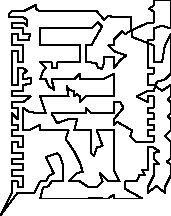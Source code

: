 unitsize(0.001cm);
// 53124.7
draw((200,400)--(0,0));
draw((0,0)--(300,400));
draw((300,400)--(400,400));
draw((400,400)--(600,400));
draw((600,400)--(700,600));
draw((700,600)--(800,600));
draw((800,600)--(850,700));
draw((850,700)--(939,740));
draw((939,740)--(800,1030));
draw((800,1030)--(1000,1100));
draw((1000,1100)--(1050,1050));
draw((1050,1050)--(1100,900));
draw((1100,900)--(1100,700));
draw((1100,700)--(1100,600));
draw((1100,600)--(1000,600));
draw((1000,600)--(900,600));
draw((900,600)--(850,520));
draw((850,520)--(750,490));
draw((750,490)--(700,300));
draw((700,300)--(800,300));
draw((800,300)--(900,300));
draw((900,300)--(1000,300));
draw((1000,300)--(1100,300));
draw((1100,300)--(1200,300));
draw((1200,300)--(1300,300));
draw((1300,300)--(1400,300));
draw((1400,300)--(1550,300));
draw((1550,300)--(1710,310));
draw((1710,310)--(1800,300));
draw((1800,300)--(1900,300));
draw((1900,300)--(2000,370));
draw((2000,370)--(2000,300));
draw((2000,300)--(2100,300));
draw((2100,300)--(2200,300));
draw((2200,300)--(2300,300));
draw((2300,300)--(2400,300));
draw((2400,300)--(2500,300));
draw((2500,300)--(2200,469));
draw((2200,469)--(2200,600));
draw((2200,600)--(2300,600));
draw((2300,600)--(2400,600));
draw((2400,600)--(2450,710));
draw((2450,710)--(2550,710));
draw((2550,710)--(2500,800));
draw((2500,800)--(2600,800));
draw((2600,800)--(2600,900));
draw((2600,900)--(2600,1000));
draw((2600,1000)--(2600,1100));
draw((2600,1100)--(2600,1200));
draw((2600,1200)--(2700,1200));
draw((2700,1200)--(2800,1130));
draw((2800,1130)--(2700,1100));
draw((2700,1100)--(2700,1000));
draw((2700,1000)--(2800,900));
draw((2800,900)--(2700,900));
draw((2700,900)--(2700,800));
draw((2700,800)--(2700,700));
draw((2700,700)--(2600,500));
draw((2600,500)--(2600,400));
draw((2600,400)--(2750,520));
draw((2750,520)--(2900,400));
draw((2900,400)--(2900,500));
draw((2900,500)--(3000,700));
draw((3000,700)--(3000,800));
draw((3000,800)--(3000,900));
draw((3000,900)--(2930,950));
draw((2930,950)--(3000,1000));
draw((3000,1000)--(3000,1100));
draw((3000,1100)--(3000,1200));
draw((3000,1200)--(3000,1300));
draw((3000,1300)--(2900,1400));
draw((2900,1400)--(3000,1500));
draw((3000,1500)--(3000,1600));
draw((3000,1600)--(3000,1700));
draw((3000,1700)--(2950,1750));
draw((2950,1750)--(3000,1800));
draw((3000,1800)--(3000,1900));
draw((3000,1900)--(3000,2000));
draw((3000,2000)--(2950,2050));
draw((2950,2050)--(3000,2100));
draw((3000,2100)--(3000,2200));
draw((3000,2200)--(3000,2300));
draw((3000,2300)--(2850,2200));
draw((2850,2200)--(2700,2300));
draw((2700,2300)--(2600,2300));
draw((2600,2300)--(2600,2400));
draw((2600,2400)--(2600,2500));
draw((2600,2500)--(2700,2500));
draw((2700,2500)--(2700,2600));
draw((2700,2600)--(2600,2600));
draw((2600,2600)--(2600,2700));
draw((2600,2700)--(2600,2800));
draw((2600,2800)--(2600,2900));
draw((2600,2900)--(2600,3000));
draw((2600,3000)--(2600,3100));
draw((2600,3100)--(2700,3100));
draw((2700,3100)--(2700,3200));
draw((2700,3200)--(2700,3300));
draw((2700,3300)--(2850,3350));
draw((2850,3350)--(3000,3300));
draw((3000,3300)--(3000,3400));
draw((3000,3400)--(3000,3500));
draw((3000,3500)--(3000,3600));
draw((3000,3600)--(3000,3700));
draw((3000,3700)--(3000,3800));
draw((3000,3800)--(2700,3800));
draw((2700,3800)--(2700,3700));
draw((2700,3700)--(2620,3650));
draw((2620,3650)--(2700,3600));
draw((2700,3600)--(2700,3500));
draw((2700,3500)--(2700,3400));
draw((2700,3400)--(2600,3400));
draw((2600,3400)--(2280,3250));
draw((2280,3250)--(2200,3200));
draw((2200,3200)--(2150,3250));
draw((2150,3250)--(2100,3200));
draw((2100,3200)--(2050,3150));
draw((2050,3150)--(2000,3100));
draw((2000,3100)--(2000,3000));
draw((2000,3000)--(1900,3000));
draw((1900,3000)--(2000,2900));
draw((2000,2900)--(2220,2820));
draw((2220,2820)--(2120,2750));
draw((2120,2750)--(2000,2600));
draw((2000,2600)--(2000,2700));
draw((2000,2700)--(2000,2800));
draw((2000,2800)--(1829,2800));
draw((1829,2800)--(1829,2700));
draw((1829,2700)--(1790,2580));
draw((1790,2580)--(1720,2610));
draw((1720,2610)--(1690,2680));
draw((1690,2680)--(1600,2700));
draw((1600,2700)--(1500,2700));
draw((1500,2700)--(1500,2800));
draw((1500,2800)--(1500,2860));
draw((1500,2860)--(1500,3000));
draw((1500,3000)--(1600,3000));
draw((1600,3000)--(1790,3330));
draw((1790,3330)--(1720,3409));
draw((1720,3409)--(1600,3300));
draw((1600,3300)--(1500,3300));
draw((1500,3300)--(1400,3300));
draw((1400,3300)--(1300,3300));
draw((1300,3300)--(1200,3300));
draw((1200,3300)--(1100,3300));
draw((1100,3300)--(1000,3300));
draw((1000,3300)--(900,3300));
draw((900,3300)--(800,3300));
draw((800,3300)--(700,3300));
draw((700,3300)--(700,3000));
draw((700,3000)--(800,3000));
draw((800,3000)--(900,3000));
draw((900,3000)--(1000,3000));
draw((1000,3000)--(1100,3000));
draw((1100,3000)--(1200,3000));
draw((1200,3000)--(1300,3000));
draw((1300,3000)--(1400,3000));
draw((1400,3000)--(1400,2900));
draw((1400,2900)--(1400,2820));
draw((1400,2820)--(1400,2700));
draw((1400,2700)--(1300,2700));
draw((1300,2700)--(1200,2700));
draw((1200,2700)--(1100,2700));
draw((1100,2700)--(1000,2700));
draw((1000,2700)--(1000,2600));
draw((1000,2600)--(910,2600));
draw((910,2600)--(900,2700));
draw((900,2700)--(800,2700));
draw((800,2700)--(700,2700));
draw((700,2700)--(800,2600));
draw((800,2600)--(750,2550));
draw((750,2550)--(700,2400));
draw((700,2400)--(800,2400));
draw((800,2400)--(850,2280));
draw((850,2280)--(950,2220));
draw((950,2220)--(900,2400));
draw((900,2400)--(1000,2400));
draw((1000,2400)--(1100,2400));
draw((1100,2400)--(1200,2400));
draw((1200,2400)--(1300,2400));
draw((1300,2400)--(1400,2500));
draw((1400,2500)--(1400,2400));
draw((1400,2400)--(1500,2400));
draw((1500,2400)--(1600,2400));
draw((1600,2400)--(1700,2400));
draw((1700,2400)--(1800,2400));
draw((1800,2400)--(2000,2500));
draw((2000,2500)--(2000,2400));
draw((2000,2400)--(2000,2300));
draw((2000,2300)--(2000,2200));
draw((2000,2200)--(2000,2100));
draw((2000,2100)--(1800,2100));
draw((1800,2100)--(1700,2100));
draw((1700,2100)--(1600,2100));
draw((1600,2100)--(1500,2100));
draw((1500,2100)--(1400,2000));
draw((1400,2000)--(1400,2100));
draw((1400,2100)--(1350,2140));
draw((1350,2140)--(1300,2100));
draw((1300,2100)--(1300,2200));
draw((1300,2200)--(1220,2210));
draw((1220,2210)--(1170,2280));
draw((1170,2280)--(1200,2100));
draw((1200,2100)--(1100,2100));
draw((1100,2100)--(1000,2100));
draw((1000,2100)--(900,2100));
draw((900,2100)--(800,2100));
draw((800,2100)--(700,2100));
draw((700,2100)--(800,1800));
draw((800,1800)--(700,1800));
draw((700,1800)--(500,1829));
draw((500,1829)--(400,1900));
draw((400,1900)--(400,1800));
draw((400,1800)--(400,1700));
draw((400,1700)--(400,1600));
draw((400,1600)--(400,1500));
draw((400,1500)--(500,1500));
draw((500,1500)--(700,1600));
draw((700,1600)--(700,1500));
draw((700,1500)--(800,1500));
draw((800,1500)--(900,1500));
draw((900,1500)--(1000,1500));
draw((1000,1500)--(1100,1500));
draw((1100,1500)--(1200,1500));
draw((1200,1500)--(1150,1350));
draw((1150,1350)--(1300,1130));
draw((1300,1130)--(1400,930));
draw((1400,930)--(1450,770));
draw((1450,770)--(1350,750));
draw((1350,750)--(1300,700));
draw((1300,700)--(1200,600));
draw((1200,600)--(1300,600));
draw((1300,600)--(1400,600));
draw((1400,600)--(1550,500));
draw((1550,500)--(1710,510));
draw((1710,510)--(1800,600));
draw((1800,600)--(1750,750));
draw((1750,750)--(1900,600));
draw((1900,600)--(2000,600));
draw((2000,600)--(2100,600));
draw((2100,600)--(2000,800));
draw((2000,800)--(2000,900));
draw((2000,900)--(2000,1000));
draw((2000,1000)--(2000,1100));
draw((2000,1100)--(2000,1200));
draw((2000,1200)--(2000,1300));
draw((2000,1300)--(2000,1400));
draw((2000,1400)--(2000,1500));
draw((2000,1500)--(1800,1500));
draw((1800,1500)--(1700,1500));
draw((1700,1500)--(1800,1230));
draw((1800,1230)--(1700,1200));
draw((1700,1200)--(1650,1050));
draw((1650,1050)--(1600,1100));
draw((1600,1100)--(1600,1300));
draw((1600,1300)--(1600,1500));
draw((1600,1500)--(1500,1500));
draw((1500,1500)--(1400,1500));
draw((1400,1500)--(1300,1500));
draw((1300,1500)--(1350,1700));
draw((1350,1700)--(1200,1700));
draw((1200,1700)--(1000,1629));
draw((1000,1629)--(900,1800));
draw((900,1800)--(1000,1800));
draw((1000,1800)--(1100,1800));
draw((1100,1800)--(1200,1800));
draw((1200,1800)--(1300,1800));
draw((1300,1800)--(1400,1800));
draw((1400,1800)--(1500,1800));
draw((1500,1800)--(1500,1900));
draw((1500,1900)--(1550,1850));
draw((1550,1850)--(1600,1800));
draw((1600,1800)--(1700,1800));
draw((1700,1800)--(1800,1800));
draw((1800,1800)--(2000,1800));
draw((2000,1800)--(2000,1900));
draw((2000,1900)--(2000,2000));
draw((2000,2000)--(2110,2000));
draw((2110,2000)--(2170,1900));
draw((2170,1900)--(2000,1700));
draw((2000,1700)--(2000,1600));
draw((2000,1600)--(2060,1650));
draw((2060,1650)--(2320,1500));
draw((2320,1500)--(2290,1400));
draw((2290,1400)--(2390,1300));
draw((2390,1300)--(2600,1300));
draw((2600,1300)--(2700,1300));
draw((2700,1300)--(2700,1400));
draw((2700,1400)--(2600,1400));
draw((2600,1400)--(2600,1500));
draw((2600,1500)--(2700,1500));
draw((2700,1500)--(2700,1600));
draw((2700,1600)--(2600,1600));
draw((2600,1600)--(2600,1700));
draw((2600,1700)--(2700,1700));
draw((2700,1700)--(2700,1800));
draw((2700,1800)--(2600,1800));
draw((2600,1800)--(2600,1900));
draw((2600,1900)--(2700,1900));
draw((2700,1900)--(2700,2000));
draw((2700,2000)--(2700,2100));
draw((2700,2100)--(2600,2100));
draw((2600,2100)--(2600,2000));
draw((2600,2000)--(2400,2100));
draw((2400,2100)--(2600,2200));
draw((2600,2200)--(2700,2200));
draw((2700,2200)--(2760,2360));
draw((2760,2360)--(2900,2400));
draw((2900,2400)--(3000,2500));
draw((3000,2500)--(3000,2600));
draw((3000,2600)--(3000,2700));
draw((3000,2700)--(3000,2800));
draw((3000,2800)--(3000,2900));
draw((3000,2900)--(3000,3000));
draw((3000,3000)--(3000,3100));
draw((3000,3100)--(3000,3200));
draw((3000,3200)--(2900,3000));
draw((2900,3000)--(2850,2700));
draw((2850,2700)--(2700,2700));
draw((2700,2700)--(2700,2800));
draw((2700,2800)--(2700,2900));
draw((2700,2900)--(2700,3000));
draw((2700,3000)--(2320,3150));
draw((2320,3150)--(2300,3400));
draw((2300,3400)--(2300,3500));
draw((2300,3500)--(2000,3500));
draw((2000,3500)--(1900,3520));
draw((1900,3520)--(1829,3450));
draw((1829,3450)--(1700,3600));
draw((1700,3600)--(1600,3600));
draw((1600,3600)--(1500,3600));
draw((1500,3600)--(1400,3600));
draw((1400,3600)--(1300,3600));
draw((1300,3600)--(1200,3600));
draw((1200,3600)--(1100,3600));
draw((1100,3600)--(1000,3600));
draw((1000,3600)--(900,3600));
draw((900,3600)--(800,3600));
draw((800,3600)--(700,3600));
draw((700,3600)--(620,3650));
draw((620,3650)--(620,3709));
draw((620,3709)--(400,3600));
draw((400,3600)--(200,3600));
draw((200,3600)--(150,3550));
draw((150,3550)--(150,3500));
draw((150,3500)--(200,3500));
draw((200,3500)--(300,3500));
draw((300,3500)--(400,3500));
draw((400,3500)--(469,3450));
draw((469,3450)--(469,3350));
draw((469,3350)--(400,3400));
draw((400,3400)--(300,3400));
draw((300,3400)--(200,3400));
draw((200,3400)--(200,3300));
draw((200,3300)--(300,3300));
draw((300,3300)--(400,3300));
draw((400,3300)--(400,3200));
draw((400,3200)--(520,3200));
draw((520,3200)--(500,3100));
draw((500,3100)--(400,3100));
draw((400,3100)--(300,3100));
draw((300,3100)--(300,3200));
draw((300,3200)--(200,3200));
draw((200,3200)--(200,3100));
draw((200,3100)--(200,3000));
draw((200,3000)--(300,3000));
draw((300,3000)--(400,3000));
draw((400,3000)--(400,2900));
draw((400,2900)--(400,2800));
draw((400,2800)--(400,2700));
draw((400,2700)--(300,2700));
draw((300,2700)--(300,2800));
draw((300,2800)--(300,2900));
draw((300,2900)--(200,2900));
draw((200,2900)--(200,2800));
draw((200,2800)--(200,2700));
draw((200,2700)--(200,2600));
draw((200,2600)--(200,2500));
draw((200,2500)--(200,2400));
draw((200,2400)--(200,2300));
draw((200,2300)--(300,2300));
draw((300,2300)--(300,2400));
draw((300,2400)--(300,2500));
draw((300,2500)--(300,2600));
draw((300,2600)--(400,2600));
draw((400,2600)--(469,2550));
draw((469,2550)--(400,2500));
draw((400,2500)--(400,2400));
draw((400,2400)--(540,2430));
draw((540,2430)--(540,2330));
draw((540,2330)--(400,2300));
draw((400,2300)--(400,2200));
draw((400,2200)--(300,2200));
draw((300,2200)--(200,2200));
draw((200,2200)--(200,2100));
draw((200,2100)--(300,2100));
draw((300,2100)--(400,2100));
draw((400,2100)--(530,2100));
draw((530,2100)--(400,2000));
draw((400,2000)--(300,2000));
draw((300,2000)--(200,2000));
draw((200,2000)--(200,1900));
draw((200,1900)--(300,1900));
draw((300,1900)--(300,1800));
draw((300,1800)--(300,1700));
draw((300,1700)--(200,1800));
draw((200,1800)--(200,1700));
draw((200,1700)--(200,1600));
draw((200,1600)--(300,1600));
draw((300,1600)--(300,1500));
draw((300,1500)--(200,1500));
draw((200,1500)--(200,1400));
draw((200,1400)--(300,1400));
draw((300,1400)--(400,1400));
draw((400,1400)--(400,1300));
draw((400,1300)--(400,1200));
draw((400,1200)--(300,1200));
draw((300,1200)--(300,1300));
draw((300,1300)--(200,1300));
draw((200,1300)--(200,1200));
draw((200,1200)--(200,1100));
draw((200,1100)--(300,1100));
draw((300,1100)--(400,1100));
draw((400,1100)--(400,1000));
draw((400,1000)--(300,1000));
draw((300,1000)--(200,1000));
draw((200,1000)--(200,900));
draw((200,900)--(300,900));
draw((300,900)--(400,900));
draw((400,900)--(400,800));
draw((400,800)--(300,800));
draw((300,800)--(200,800));
draw((200,800)--(200,700));
draw((200,700)--(300,700));
draw((300,700)--(400,700));
draw((400,700)--(400,600));
draw((400,600)--(400,500));
draw((400,500)--(300,500));
draw((300,500)--(300,600));
draw((300,600)--(200,600));
draw((200,600)--(200,500));
draw((200,500)--(200,400));
